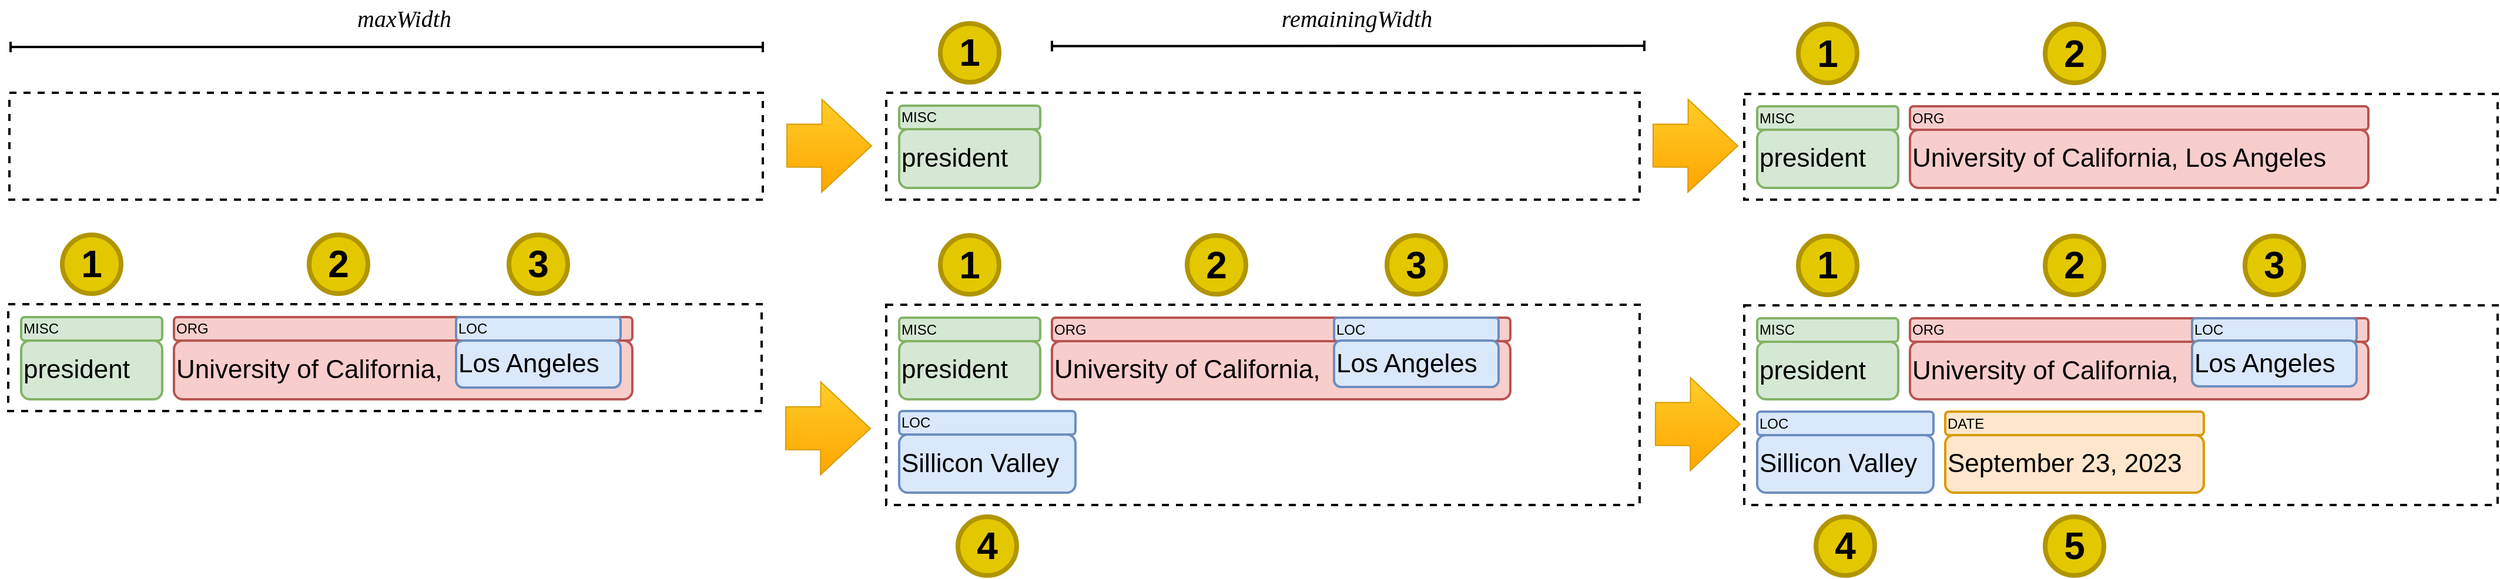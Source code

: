<mxfile version="26.2.14">
  <diagram name="Page-1" id="xJE7kIpgzEs_ucVwuZ5W">
    <mxGraphModel dx="1354" dy="798" grid="1" gridSize="10" guides="1" tooltips="1" connect="1" arrows="1" fold="1" page="1" pageScale="1" pageWidth="850" pageHeight="1100" math="0" shadow="0">
      <root>
        <mxCell id="0" />
        <mxCell id="1" parent="0" />
        <mxCell id="ae6y2v7SYMP8b53Yx2Ix-1" value="" style="rounded=0;whiteSpace=wrap;html=1;strokeWidth=2;strokeColor=none;" parent="1" vertex="1">
          <mxGeometry x="40" y="200" width="600" height="120" as="geometry" />
        </mxCell>
        <mxCell id="ae6y2v7SYMP8b53Yx2Ix-17" value="" style="rounded=0;whiteSpace=wrap;html=1;strokeWidth=2;dashed=1;" parent="1" vertex="1">
          <mxGeometry x="39" y="199" width="641" height="91" as="geometry" />
        </mxCell>
        <mxCell id="ae6y2v7SYMP8b53Yx2Ix-26" value="" style="rounded=0;whiteSpace=wrap;html=1;strokeWidth=2;dashed=1;" parent="1" vertex="1">
          <mxGeometry x="785" y="199" width="641" height="91" as="geometry" />
        </mxCell>
        <mxCell id="ae6y2v7SYMP8b53Yx2Ix-28" value="MISC" style="rounded=1;whiteSpace=wrap;html=1;strokeWidth=2;fillColor=#d5e8d4;strokeColor=#82b366;align=left;" parent="1" vertex="1">
          <mxGeometry x="796" y="210" width="120" height="20" as="geometry" />
        </mxCell>
        <mxCell id="ae6y2v7SYMP8b53Yx2Ix-29" value="president" style="rounded=1;whiteSpace=wrap;html=1;align=left;fontSize=22;strokeWidth=2;fillColor=#d5e8d4;strokeColor=#82b366;" parent="1" vertex="1">
          <mxGeometry x="796" y="230" width="120" height="50" as="geometry" />
        </mxCell>
        <mxCell id="ae6y2v7SYMP8b53Yx2Ix-43" value="1" style="ellipse;whiteSpace=wrap;html=1;aspect=fixed;fontSize=32;strokeWidth=4;fontStyle=1;fillColor=#e3c800;strokeColor=#B09500;fontColor=#000000;" parent="1" vertex="1">
          <mxGeometry x="831" y="140" width="50" height="50" as="geometry" />
        </mxCell>
        <mxCell id="ae6y2v7SYMP8b53Yx2Ix-44" value="" style="rounded=0;whiteSpace=wrap;html=1;strokeWidth=2;dashed=1;" parent="1" vertex="1">
          <mxGeometry x="38" y="379" width="641" height="91" as="geometry" />
        </mxCell>
        <mxCell id="ae6y2v7SYMP8b53Yx2Ix-46" value="MISC" style="rounded=1;whiteSpace=wrap;html=1;strokeWidth=2;fillColor=#d5e8d4;strokeColor=#82b366;align=left;" parent="1" vertex="1">
          <mxGeometry x="49" y="390" width="120" height="20" as="geometry" />
        </mxCell>
        <mxCell id="ae6y2v7SYMP8b53Yx2Ix-47" value="president" style="rounded=1;whiteSpace=wrap;html=1;align=left;fontSize=22;strokeWidth=2;fillColor=#d5e8d4;strokeColor=#82b366;" parent="1" vertex="1">
          <mxGeometry x="49" y="410" width="120" height="50" as="geometry" />
        </mxCell>
        <mxCell id="ae6y2v7SYMP8b53Yx2Ix-48" value="ORG" style="rounded=1;whiteSpace=wrap;html=1;strokeWidth=2;fillColor=#f8cecc;strokeColor=#b85450;align=left;" parent="1" vertex="1">
          <mxGeometry x="179" y="390" width="390" height="20" as="geometry" />
        </mxCell>
        <mxCell id="ae6y2v7SYMP8b53Yx2Ix-49" value="LOC" style="rounded=1;whiteSpace=wrap;html=1;strokeWidth=2;fillColor=#dae8fc;strokeColor=#6c8ebf;align=left;" parent="1" vertex="1">
          <mxGeometry x="419" y="390" width="140" height="20" as="geometry" />
        </mxCell>
        <mxCell id="ae6y2v7SYMP8b53Yx2Ix-50" value="University of California," style="rounded=1;whiteSpace=wrap;html=1;align=left;fontSize=22;strokeWidth=2;fillColor=#f8cecc;strokeColor=#b85450;" parent="1" vertex="1">
          <mxGeometry x="179" y="410" width="390" height="50" as="geometry" />
        </mxCell>
        <mxCell id="ae6y2v7SYMP8b53Yx2Ix-51" value="&lt;div&gt;&lt;br&gt;&lt;/div&gt;Los Angeles&lt;div&gt;&lt;br&gt;&lt;/div&gt;" style="rounded=1;whiteSpace=wrap;html=1;align=left;fontSize=22;strokeWidth=2;fillColor=#dae8fc;strokeColor=#6c8ebf;" parent="1" vertex="1">
          <mxGeometry x="419" y="410" width="140" height="40" as="geometry" />
        </mxCell>
        <mxCell id="ae6y2v7SYMP8b53Yx2Ix-59" value="3" style="ellipse;whiteSpace=wrap;html=1;aspect=fixed;fontSize=32;strokeWidth=4;fontStyle=1;fillColor=#e3c800;strokeColor=#B09500;fontColor=#000000;" parent="1" vertex="1">
          <mxGeometry x="464" y="320" width="50" height="50" as="geometry" />
        </mxCell>
        <mxCell id="ae6y2v7SYMP8b53Yx2Ix-60" value="2" style="ellipse;whiteSpace=wrap;html=1;aspect=fixed;fontSize=32;strokeWidth=4;fontStyle=1;fillColor=#e3c800;strokeColor=#B09500;fontColor=#000000;" parent="1" vertex="1">
          <mxGeometry x="294" y="320" width="50" height="50" as="geometry" />
        </mxCell>
        <mxCell id="ae6y2v7SYMP8b53Yx2Ix-61" value="1" style="ellipse;whiteSpace=wrap;html=1;aspect=fixed;fontSize=32;strokeWidth=4;fontStyle=1;fillColor=#e3c800;strokeColor=#B09500;fontColor=#000000;" parent="1" vertex="1">
          <mxGeometry x="84" y="320" width="50" height="50" as="geometry" />
        </mxCell>
        <mxCell id="ae6y2v7SYMP8b53Yx2Ix-62" value="" style="rounded=0;whiteSpace=wrap;html=1;strokeWidth=2;dashed=1;" parent="1" vertex="1">
          <mxGeometry x="785" y="379.5" width="641" height="170.5" as="geometry" />
        </mxCell>
        <mxCell id="ae6y2v7SYMP8b53Yx2Ix-64" value="MISC" style="rounded=1;whiteSpace=wrap;html=1;strokeWidth=2;fillColor=#d5e8d4;strokeColor=#82b366;align=left;" parent="1" vertex="1">
          <mxGeometry x="796" y="390.5" width="120" height="20" as="geometry" />
        </mxCell>
        <mxCell id="ae6y2v7SYMP8b53Yx2Ix-65" value="president" style="rounded=1;whiteSpace=wrap;html=1;align=left;fontSize=22;strokeWidth=2;fillColor=#d5e8d4;strokeColor=#82b366;" parent="1" vertex="1">
          <mxGeometry x="796" y="410.5" width="120" height="49.5" as="geometry" />
        </mxCell>
        <mxCell id="ae6y2v7SYMP8b53Yx2Ix-66" value="ORG" style="rounded=1;whiteSpace=wrap;html=1;strokeWidth=2;fillColor=#f8cecc;strokeColor=#b85450;align=left;" parent="1" vertex="1">
          <mxGeometry x="926" y="390.5" width="390" height="20" as="geometry" />
        </mxCell>
        <mxCell id="ae6y2v7SYMP8b53Yx2Ix-67" value="LOC" style="rounded=1;whiteSpace=wrap;html=1;strokeWidth=2;fillColor=#dae8fc;strokeColor=#6c8ebf;align=left;" parent="1" vertex="1">
          <mxGeometry x="1166" y="390.5" width="140" height="20" as="geometry" />
        </mxCell>
        <mxCell id="ae6y2v7SYMP8b53Yx2Ix-68" value="University of California," style="rounded=1;whiteSpace=wrap;html=1;align=left;fontSize=22;strokeWidth=2;fillColor=#f8cecc;strokeColor=#b85450;" parent="1" vertex="1">
          <mxGeometry x="926" y="410.5" width="390" height="49.5" as="geometry" />
        </mxCell>
        <mxCell id="ae6y2v7SYMP8b53Yx2Ix-69" value="&lt;div&gt;&lt;br&gt;&lt;/div&gt;Los Angeles&lt;div&gt;&lt;br&gt;&lt;/div&gt;" style="rounded=1;whiteSpace=wrap;html=1;align=left;fontSize=22;strokeWidth=2;fillColor=#dae8fc;strokeColor=#6c8ebf;" parent="1" vertex="1">
          <mxGeometry x="1166" y="410" width="140" height="39.5" as="geometry" />
        </mxCell>
        <mxCell id="ae6y2v7SYMP8b53Yx2Ix-71" value="LOC" style="rounded=1;whiteSpace=wrap;html=1;strokeWidth=2;fillColor=#dae8fc;strokeColor=#6c8ebf;align=left;" parent="1" vertex="1">
          <mxGeometry x="796" y="470" width="150" height="20" as="geometry" />
        </mxCell>
        <mxCell id="ae6y2v7SYMP8b53Yx2Ix-72" value="Sillicon Valley" style="rounded=1;whiteSpace=wrap;html=1;align=left;fontSize=22;strokeWidth=2;fillColor=#dae8fc;strokeColor=#6c8ebf;" parent="1" vertex="1">
          <mxGeometry x="796" y="490" width="150" height="49.5" as="geometry" />
        </mxCell>
        <mxCell id="ae6y2v7SYMP8b53Yx2Ix-75" value="4" style="ellipse;whiteSpace=wrap;html=1;aspect=fixed;fontSize=32;strokeWidth=4;fontStyle=1;fillColor=#e3c800;strokeColor=#B09500;fontColor=#000000;" parent="1" vertex="1">
          <mxGeometry x="846" y="560" width="50" height="50" as="geometry" />
        </mxCell>
        <mxCell id="ae6y2v7SYMP8b53Yx2Ix-77" value="3" style="ellipse;whiteSpace=wrap;html=1;aspect=fixed;fontSize=32;strokeWidth=4;fontStyle=1;fillColor=#e3c800;strokeColor=#B09500;fontColor=#000000;" parent="1" vertex="1">
          <mxGeometry x="1211" y="320.5" width="50" height="50" as="geometry" />
        </mxCell>
        <mxCell id="ae6y2v7SYMP8b53Yx2Ix-78" value="2" style="ellipse;whiteSpace=wrap;html=1;aspect=fixed;fontSize=32;strokeWidth=4;fontStyle=1;fillColor=#e3c800;strokeColor=#B09500;fontColor=#000000;" parent="1" vertex="1">
          <mxGeometry x="1041" y="320.5" width="50" height="50" as="geometry" />
        </mxCell>
        <mxCell id="ae6y2v7SYMP8b53Yx2Ix-79" value="1" style="ellipse;whiteSpace=wrap;html=1;aspect=fixed;fontSize=32;strokeWidth=4;fontStyle=1;fillColor=#e3c800;strokeColor=#B09500;fontColor=#000000;" parent="1" vertex="1">
          <mxGeometry x="831" y="320.5" width="50" height="50" as="geometry" />
        </mxCell>
        <mxCell id="ae6y2v7SYMP8b53Yx2Ix-80" value="" style="rounded=0;whiteSpace=wrap;html=1;strokeWidth=2;dashed=1;" parent="1" vertex="1">
          <mxGeometry x="1515" y="200" width="641" height="90" as="geometry" />
        </mxCell>
        <mxCell id="ae6y2v7SYMP8b53Yx2Ix-82" value="MISC" style="rounded=1;whiteSpace=wrap;html=1;strokeWidth=2;fillColor=#d5e8d4;strokeColor=#82b366;align=left;" parent="1" vertex="1">
          <mxGeometry x="1526" y="210.5" width="120" height="20" as="geometry" />
        </mxCell>
        <mxCell id="ae6y2v7SYMP8b53Yx2Ix-83" value="president" style="rounded=1;whiteSpace=wrap;html=1;align=left;fontSize=22;strokeWidth=2;fillColor=#d5e8d4;strokeColor=#82b366;" parent="1" vertex="1">
          <mxGeometry x="1526" y="230.5" width="120" height="49.5" as="geometry" />
        </mxCell>
        <mxCell id="ae6y2v7SYMP8b53Yx2Ix-84" value="ORG" style="rounded=1;whiteSpace=wrap;html=1;strokeWidth=2;fillColor=#f8cecc;strokeColor=#b85450;align=left;" parent="1" vertex="1">
          <mxGeometry x="1656" y="210.5" width="390" height="20" as="geometry" />
        </mxCell>
        <mxCell id="ae6y2v7SYMP8b53Yx2Ix-86" value="University of California, Los Angeles" style="rounded=1;whiteSpace=wrap;html=1;align=left;fontSize=22;strokeWidth=2;fillColor=#f8cecc;strokeColor=#b85450;" parent="1" vertex="1">
          <mxGeometry x="1656" y="230.5" width="390" height="49.5" as="geometry" />
        </mxCell>
        <mxCell id="ae6y2v7SYMP8b53Yx2Ix-96" value="2" style="ellipse;whiteSpace=wrap;html=1;aspect=fixed;fontSize=32;strokeWidth=4;fontStyle=1;fillColor=#e3c800;strokeColor=#B09500;fontColor=#000000;" parent="1" vertex="1">
          <mxGeometry x="1771" y="140.5" width="50" height="50" as="geometry" />
        </mxCell>
        <mxCell id="ae6y2v7SYMP8b53Yx2Ix-97" value="1" style="ellipse;whiteSpace=wrap;html=1;aspect=fixed;fontSize=32;strokeWidth=4;fontStyle=1;fillColor=#e3c800;strokeColor=#B09500;fontColor=#000000;" parent="1" vertex="1">
          <mxGeometry x="1561" y="140.5" width="50" height="50" as="geometry" />
        </mxCell>
        <mxCell id="ae6y2v7SYMP8b53Yx2Ix-98" value="" style="rounded=0;whiteSpace=wrap;html=1;strokeWidth=2;dashed=1;" parent="1" vertex="1">
          <mxGeometry x="1515" y="380" width="641" height="170" as="geometry" />
        </mxCell>
        <mxCell id="ae6y2v7SYMP8b53Yx2Ix-99" value="" style="rounded=0;whiteSpace=wrap;html=1;strokeWidth=2;strokeColor=none;" parent="1" vertex="1">
          <mxGeometry x="1516" y="381" width="600" height="120" as="geometry" />
        </mxCell>
        <mxCell id="ae6y2v7SYMP8b53Yx2Ix-100" value="MISC" style="rounded=1;whiteSpace=wrap;html=1;strokeWidth=2;fillColor=#d5e8d4;strokeColor=#82b366;align=left;" parent="1" vertex="1">
          <mxGeometry x="1526" y="391" width="120" height="20" as="geometry" />
        </mxCell>
        <mxCell id="ae6y2v7SYMP8b53Yx2Ix-101" value="president" style="rounded=1;whiteSpace=wrap;html=1;align=left;fontSize=22;strokeWidth=2;fillColor=#d5e8d4;strokeColor=#82b366;" parent="1" vertex="1">
          <mxGeometry x="1526" y="411" width="120" height="49" as="geometry" />
        </mxCell>
        <mxCell id="ae6y2v7SYMP8b53Yx2Ix-102" value="ORG" style="rounded=1;whiteSpace=wrap;html=1;strokeWidth=2;fillColor=#f8cecc;strokeColor=#b85450;align=left;" parent="1" vertex="1">
          <mxGeometry x="1656" y="391" width="390" height="20" as="geometry" />
        </mxCell>
        <mxCell id="ae6y2v7SYMP8b53Yx2Ix-103" value="LOC" style="rounded=1;whiteSpace=wrap;html=1;strokeWidth=2;fillColor=#dae8fc;strokeColor=#6c8ebf;align=left;" parent="1" vertex="1">
          <mxGeometry x="1896" y="391" width="140" height="20" as="geometry" />
        </mxCell>
        <mxCell id="ae6y2v7SYMP8b53Yx2Ix-104" value="University of California," style="rounded=1;whiteSpace=wrap;html=1;align=left;fontSize=22;strokeWidth=2;fillColor=#f8cecc;strokeColor=#b85450;" parent="1" vertex="1">
          <mxGeometry x="1656" y="411" width="390" height="49" as="geometry" />
        </mxCell>
        <mxCell id="ae6y2v7SYMP8b53Yx2Ix-105" value="&lt;div&gt;&lt;br&gt;&lt;/div&gt;Los Angeles&lt;div&gt;&lt;br&gt;&lt;/div&gt;" style="rounded=1;whiteSpace=wrap;html=1;align=left;fontSize=22;strokeWidth=2;fillColor=#dae8fc;strokeColor=#6c8ebf;" parent="1" vertex="1">
          <mxGeometry x="1896" y="410" width="140" height="39" as="geometry" />
        </mxCell>
        <mxCell id="ae6y2v7SYMP8b53Yx2Ix-107" value="LOC" style="rounded=1;whiteSpace=wrap;html=1;strokeWidth=2;fillColor=#dae8fc;strokeColor=#6c8ebf;align=left;" parent="1" vertex="1">
          <mxGeometry x="1526" y="470.5" width="150" height="20" as="geometry" />
        </mxCell>
        <mxCell id="ae6y2v7SYMP8b53Yx2Ix-108" value="Sillicon Valley" style="rounded=1;whiteSpace=wrap;html=1;align=left;fontSize=22;strokeWidth=2;fillColor=#dae8fc;strokeColor=#6c8ebf;" parent="1" vertex="1">
          <mxGeometry x="1526" y="490.5" width="150" height="49" as="geometry" />
        </mxCell>
        <mxCell id="ae6y2v7SYMP8b53Yx2Ix-109" value="DATE" style="rounded=1;whiteSpace=wrap;html=1;strokeWidth=2;fillColor=#ffe6cc;strokeColor=#d79b00;align=left;" parent="1" vertex="1">
          <mxGeometry x="1686" y="470.5" width="220" height="20" as="geometry" />
        </mxCell>
        <mxCell id="ae6y2v7SYMP8b53Yx2Ix-110" value="September 23, 2023" style="rounded=1;whiteSpace=wrap;html=1;align=left;fontSize=22;strokeWidth=2;fillColor=#ffe6cc;strokeColor=#d79b00;" parent="1" vertex="1">
          <mxGeometry x="1686" y="490.5" width="220" height="49" as="geometry" />
        </mxCell>
        <mxCell id="ae6y2v7SYMP8b53Yx2Ix-111" value="4" style="ellipse;whiteSpace=wrap;html=1;aspect=fixed;fontSize=32;strokeWidth=4;fontStyle=1;fillColor=#e3c800;strokeColor=#B09500;fontColor=#000000;" parent="1" vertex="1">
          <mxGeometry x="1576" y="560" width="50" height="50" as="geometry" />
        </mxCell>
        <mxCell id="ae6y2v7SYMP8b53Yx2Ix-112" value="5" style="ellipse;whiteSpace=wrap;html=1;aspect=fixed;fontSize=32;strokeWidth=4;fontStyle=1;fillColor=#e3c800;strokeColor=#B09500;fontColor=#000000;" parent="1" vertex="1">
          <mxGeometry x="1771" y="560" width="50" height="50" as="geometry" />
        </mxCell>
        <mxCell id="ae6y2v7SYMP8b53Yx2Ix-113" value="3" style="ellipse;whiteSpace=wrap;html=1;aspect=fixed;fontSize=32;strokeWidth=4;fontStyle=1;fillColor=#e3c800;strokeColor=#B09500;fontColor=#000000;" parent="1" vertex="1">
          <mxGeometry x="1941" y="321" width="50" height="50" as="geometry" />
        </mxCell>
        <mxCell id="ae6y2v7SYMP8b53Yx2Ix-114" value="2" style="ellipse;whiteSpace=wrap;html=1;aspect=fixed;fontSize=32;strokeWidth=4;fontStyle=1;fillColor=#e3c800;strokeColor=#B09500;fontColor=#000000;" parent="1" vertex="1">
          <mxGeometry x="1771" y="321" width="50" height="50" as="geometry" />
        </mxCell>
        <mxCell id="ae6y2v7SYMP8b53Yx2Ix-115" value="1" style="ellipse;whiteSpace=wrap;html=1;aspect=fixed;fontSize=32;strokeWidth=4;fontStyle=1;fillColor=#e3c800;strokeColor=#B09500;fontColor=#000000;" parent="1" vertex="1">
          <mxGeometry x="1561" y="321" width="50" height="50" as="geometry" />
        </mxCell>
        <mxCell id="ae6y2v7SYMP8b53Yx2Ix-117" value="" style="shape=flexArrow;endArrow=classic;html=1;rounded=0;width=36.552;endSize=13.766;fillColor=#ffcd28;gradientColor=#ffa500;strokeColor=#d79b00;endWidth=41.42;" parent="1" edge="1">
          <mxGeometry width="50" height="50" relative="1" as="geometry">
            <mxPoint x="700" y="244.0" as="sourcePoint" />
            <mxPoint x="773" y="244.2" as="targetPoint" />
          </mxGeometry>
        </mxCell>
        <mxCell id="ae6y2v7SYMP8b53Yx2Ix-119" value="" style="shape=flexArrow;endArrow=classic;html=1;rounded=0;width=36.552;endSize=13.766;fillColor=#ffcd28;gradientColor=#ffa500;strokeColor=#d79b00;endWidth=41.42;" parent="1" edge="1">
          <mxGeometry width="50" height="50" relative="1" as="geometry">
            <mxPoint x="1437" y="244.0" as="sourcePoint" />
            <mxPoint x="1510" y="244.2" as="targetPoint" />
          </mxGeometry>
        </mxCell>
        <mxCell id="ae6y2v7SYMP8b53Yx2Ix-120" value="" style="shape=flexArrow;endArrow=classic;html=1;rounded=0;width=36.552;endSize=13.766;fillColor=#ffcd28;gradientColor=#ffa500;strokeColor=#d79b00;endWidth=41.42;" parent="1" edge="1">
          <mxGeometry width="50" height="50" relative="1" as="geometry">
            <mxPoint x="699" y="484.63" as="sourcePoint" />
            <mxPoint x="772" y="484.83" as="targetPoint" />
          </mxGeometry>
        </mxCell>
        <mxCell id="ae6y2v7SYMP8b53Yx2Ix-121" value="" style="shape=flexArrow;endArrow=classic;html=1;rounded=0;width=36.552;endSize=13.766;fillColor=#ffcd28;gradientColor=#ffa500;strokeColor=#d79b00;endWidth=41.42;" parent="1" edge="1">
          <mxGeometry width="50" height="50" relative="1" as="geometry">
            <mxPoint x="1439" y="481" as="sourcePoint" />
            <mxPoint x="1512" y="481.2" as="targetPoint" />
          </mxGeometry>
        </mxCell>
        <mxCell id="CfElz5m0ySBTcXDRnpHu-9" value="" style="endArrow=baseDash;html=1;rounded=0;startArrow=baseDash;startFill=0;endFill=0;strokeWidth=2;" parent="1" edge="1">
          <mxGeometry width="50" height="50" relative="1" as="geometry">
            <mxPoint x="40" y="160" as="sourcePoint" />
            <mxPoint x="680" y="160" as="targetPoint" />
          </mxGeometry>
        </mxCell>
        <mxCell id="CfElz5m0ySBTcXDRnpHu-12" value="maxWidth" style="text;html=1;align=center;verticalAlign=middle;whiteSpace=wrap;rounded=0;strokeWidth=5;fontStyle=2;fontSize=20;fontFamily=Lucida Console;" parent="1" vertex="1">
          <mxGeometry x="325" y="120" width="100" height="30" as="geometry" />
        </mxCell>
        <mxCell id="CfElz5m0ySBTcXDRnpHu-13" value="" style="endArrow=baseDash;html=1;rounded=0;startArrow=baseDash;startFill=0;endFill=0;strokeWidth=2;" parent="1" edge="1">
          <mxGeometry width="50" height="50" relative="1" as="geometry">
            <mxPoint x="926" y="159.31" as="sourcePoint" />
            <mxPoint x="1430" y="159" as="targetPoint" />
          </mxGeometry>
        </mxCell>
        <mxCell id="CfElz5m0ySBTcXDRnpHu-14" value="remainingWidth" style="text;html=1;align=center;verticalAlign=middle;whiteSpace=wrap;rounded=0;strokeWidth=5;fontStyle=2;fontSize=20;fontFamily=Lucida Console;" parent="1" vertex="1">
          <mxGeometry x="1110" y="120" width="151" height="30" as="geometry" />
        </mxCell>
      </root>
    </mxGraphModel>
  </diagram>
</mxfile>
